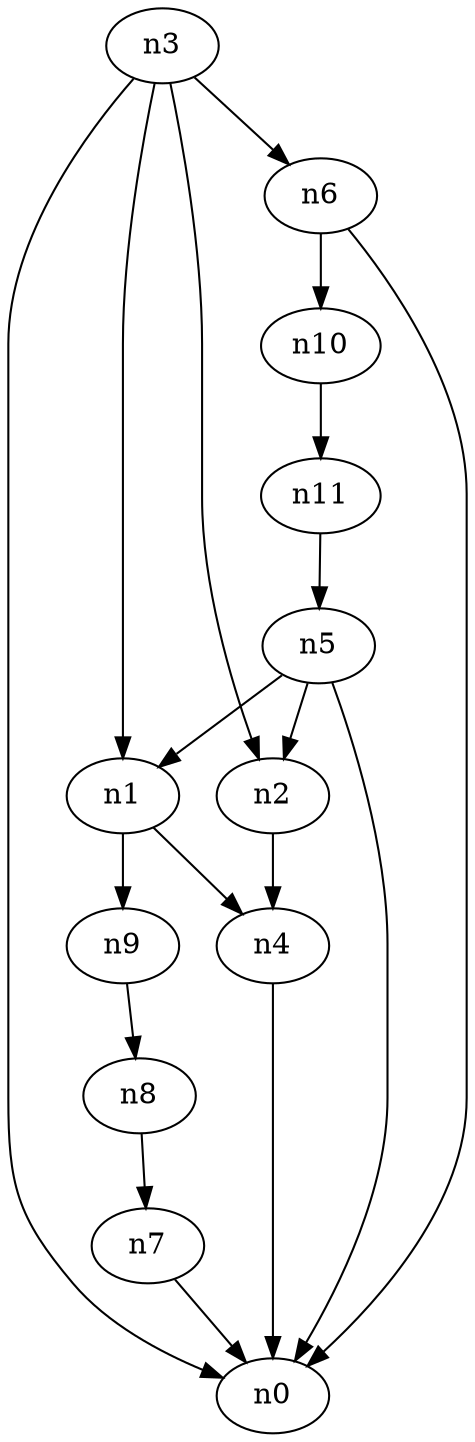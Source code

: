 digraph G {
	n1 -> n4	 [_graphml_id=e4];
	n1 -> n9	 [_graphml_id=e14];
	n2 -> n4	 [_graphml_id=e7];
	n3 -> n0	 [_graphml_id=e0];
	n3 -> n1	 [_graphml_id=e3];
	n3 -> n2	 [_graphml_id=e6];
	n3 -> n6	 [_graphml_id=e9];
	n4 -> n0	 [_graphml_id=e1];
	n5 -> n0	 [_graphml_id=e2];
	n5 -> n1	 [_graphml_id=e5];
	n5 -> n2	 [_graphml_id=e8];
	n6 -> n0	 [_graphml_id=e10];
	n6 -> n10	 [_graphml_id=e15];
	n7 -> n0	 [_graphml_id=e11];
	n8 -> n7	 [_graphml_id=e12];
	n9 -> n8	 [_graphml_id=e13];
	n10 -> n11	 [_graphml_id=e16];
	n11 -> n5	 [_graphml_id=e17];
}

